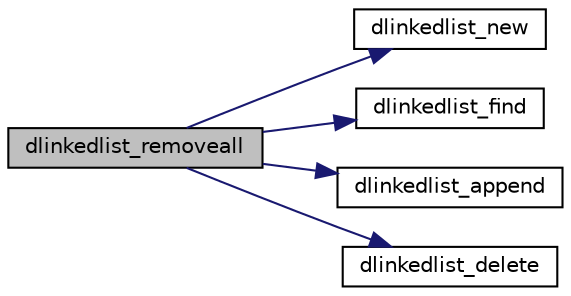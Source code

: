 digraph "dlinkedlist_removeall"
{
 // INTERACTIVE_SVG=YES
  edge [fontname="Helvetica",fontsize="10",labelfontname="Helvetica",labelfontsize="10"];
  node [fontname="Helvetica",fontsize="10",shape=record];
  rankdir="LR";
  Node1 [label="dlinkedlist_removeall",height=0.2,width=0.4,color="black", fillcolor="grey75", style="filled", fontcolor="black"];
  Node1 -> Node2 [color="midnightblue",fontsize="10",style="solid",fontname="Helvetica"];
  Node2 [label="dlinkedlist_new",height=0.2,width=0.4,color="black", fillcolor="white", style="filled",URL="$dlinkedlist_8h.html#a0d8edc8df7850bb65e7cdb0c19bd33f1"];
  Node1 -> Node3 [color="midnightblue",fontsize="10",style="solid",fontname="Helvetica"];
  Node3 [label="dlinkedlist_find",height=0.2,width=0.4,color="black", fillcolor="white", style="filled",URL="$dlinkedlist_8h.html#aaff346ac849a8bd894a6f58e50ec5fa9"];
  Node1 -> Node4 [color="midnightblue",fontsize="10",style="solid",fontname="Helvetica"];
  Node4 [label="dlinkedlist_append",height=0.2,width=0.4,color="black", fillcolor="white", style="filled",URL="$dlinkedlist_8h.html#a9d9a25deab569a4999b8e71a95a6d8cc"];
  Node1 -> Node5 [color="midnightblue",fontsize="10",style="solid",fontname="Helvetica"];
  Node5 [label="dlinkedlist_delete",height=0.2,width=0.4,color="black", fillcolor="white", style="filled",URL="$dlinkedlist_8h.html#a727a40b5c63a81f6c80ad601bf3ef6e6"];
}
